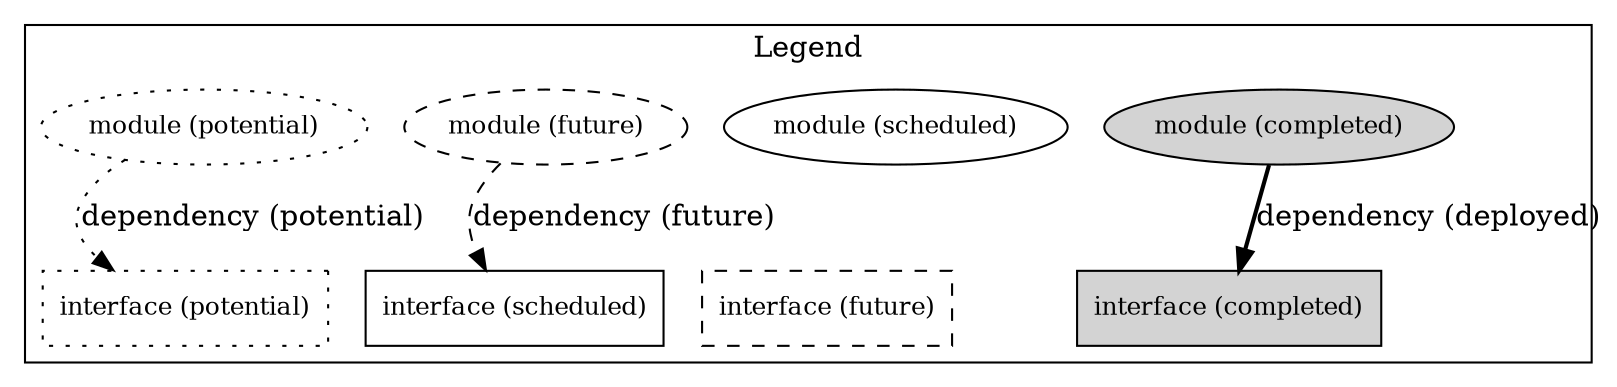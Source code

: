digraph {


    node [
        fontsize = "12"
    ];
    subgraph clusterLegend {
        rankdir = LR;

        label = "Legend";
        color = black;
        edge [ style = invis ];

        node [ shape = ellipse]
        legendNode0 [label = "module (completed)", style = filled] 
        legendNode1 [label = "module (scheduled)"]
        legendNode2 [label = "module (future)", style = dashed ]
        legendNode3 [label = "module (potential)", style = dotted ]
        {rank = same; legendNode0; legendNode1; legendNode2; legendNode3; }

        node [ shape = box]
        legendNode4 [label = "interface (completed)", style = filled]
        legendNode5 [label = "interface (scheduled)"] 
        legendNode6 [label = "interface (future)", style = dashed]
        legendNode7 [label = "interface (potential)", style = dotted]
        { rank = same; legendNode4; legendNode5; legendNode6; legendNode7;}

        legendNode0 -> legendNode4  [label = "dependency (deployed)", style = bold]
        legendNode1 -> legendNode6 [label = "dependency (scheduled)"]
        legendNode2 -> legendNode5 [label = "dependency (future)", style = dashed]
        legendNode3 -> legendNode7 [label = "dependency (potential)", style = dotted]
    }
}